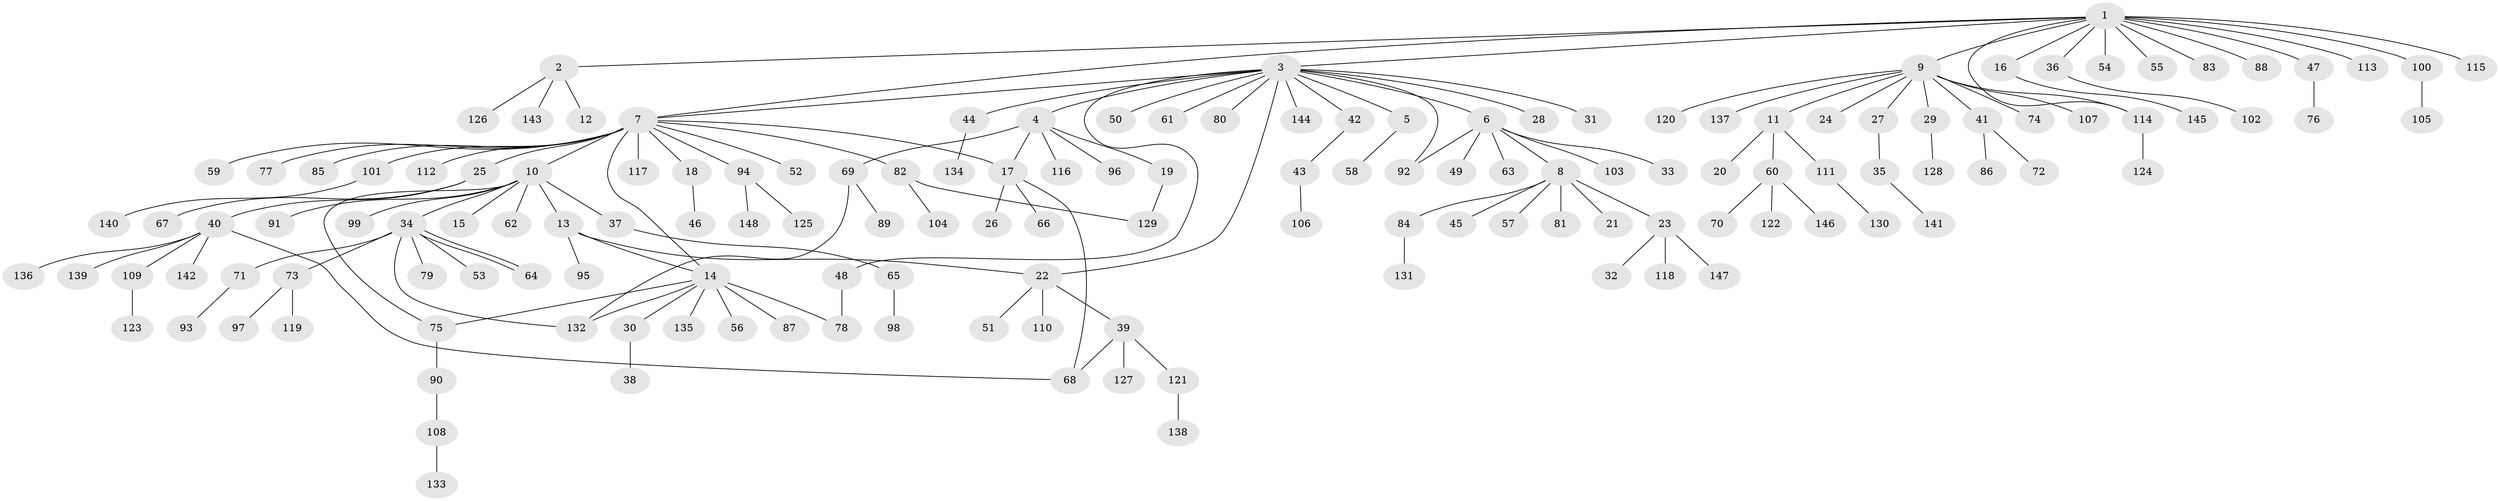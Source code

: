// coarse degree distribution, {15: 0.009708737864077669, 4: 0.038834951456310676, 16: 0.019417475728155338, 6: 0.019417475728155338, 2: 0.14563106796116504, 7: 0.009708737864077669, 11: 0.009708737864077669, 9: 0.019417475728155338, 1: 0.6796116504854369, 5: 0.019417475728155338, 3: 0.02912621359223301}
// Generated by graph-tools (version 1.1) at 2025/18/03/04/25 18:18:04]
// undirected, 148 vertices, 161 edges
graph export_dot {
graph [start="1"]
  node [color=gray90,style=filled];
  1;
  2;
  3;
  4;
  5;
  6;
  7;
  8;
  9;
  10;
  11;
  12;
  13;
  14;
  15;
  16;
  17;
  18;
  19;
  20;
  21;
  22;
  23;
  24;
  25;
  26;
  27;
  28;
  29;
  30;
  31;
  32;
  33;
  34;
  35;
  36;
  37;
  38;
  39;
  40;
  41;
  42;
  43;
  44;
  45;
  46;
  47;
  48;
  49;
  50;
  51;
  52;
  53;
  54;
  55;
  56;
  57;
  58;
  59;
  60;
  61;
  62;
  63;
  64;
  65;
  66;
  67;
  68;
  69;
  70;
  71;
  72;
  73;
  74;
  75;
  76;
  77;
  78;
  79;
  80;
  81;
  82;
  83;
  84;
  85;
  86;
  87;
  88;
  89;
  90;
  91;
  92;
  93;
  94;
  95;
  96;
  97;
  98;
  99;
  100;
  101;
  102;
  103;
  104;
  105;
  106;
  107;
  108;
  109;
  110;
  111;
  112;
  113;
  114;
  115;
  116;
  117;
  118;
  119;
  120;
  121;
  122;
  123;
  124;
  125;
  126;
  127;
  128;
  129;
  130;
  131;
  132;
  133;
  134;
  135;
  136;
  137;
  138;
  139;
  140;
  141;
  142;
  143;
  144;
  145;
  146;
  147;
  148;
  1 -- 2;
  1 -- 3;
  1 -- 7;
  1 -- 9;
  1 -- 16;
  1 -- 36;
  1 -- 47;
  1 -- 54;
  1 -- 55;
  1 -- 83;
  1 -- 88;
  1 -- 100;
  1 -- 113;
  1 -- 114;
  1 -- 115;
  2 -- 12;
  2 -- 126;
  2 -- 143;
  3 -- 4;
  3 -- 5;
  3 -- 6;
  3 -- 7;
  3 -- 22;
  3 -- 28;
  3 -- 31;
  3 -- 42;
  3 -- 44;
  3 -- 48;
  3 -- 50;
  3 -- 61;
  3 -- 80;
  3 -- 92;
  3 -- 144;
  4 -- 17;
  4 -- 19;
  4 -- 69;
  4 -- 96;
  4 -- 116;
  5 -- 58;
  6 -- 8;
  6 -- 33;
  6 -- 49;
  6 -- 63;
  6 -- 92;
  6 -- 103;
  7 -- 10;
  7 -- 14;
  7 -- 17;
  7 -- 18;
  7 -- 25;
  7 -- 52;
  7 -- 59;
  7 -- 77;
  7 -- 82;
  7 -- 85;
  7 -- 94;
  7 -- 101;
  7 -- 112;
  7 -- 117;
  8 -- 21;
  8 -- 23;
  8 -- 45;
  8 -- 57;
  8 -- 81;
  8 -- 84;
  9 -- 11;
  9 -- 24;
  9 -- 27;
  9 -- 29;
  9 -- 41;
  9 -- 74;
  9 -- 107;
  9 -- 114;
  9 -- 120;
  9 -- 137;
  10 -- 13;
  10 -- 15;
  10 -- 34;
  10 -- 37;
  10 -- 62;
  10 -- 75;
  10 -- 91;
  10 -- 99;
  11 -- 20;
  11 -- 60;
  11 -- 111;
  13 -- 14;
  13 -- 22;
  13 -- 95;
  14 -- 30;
  14 -- 56;
  14 -- 75;
  14 -- 78;
  14 -- 87;
  14 -- 132;
  14 -- 135;
  16 -- 145;
  17 -- 26;
  17 -- 66;
  17 -- 68;
  18 -- 46;
  19 -- 129;
  22 -- 39;
  22 -- 51;
  22 -- 110;
  23 -- 32;
  23 -- 118;
  23 -- 147;
  25 -- 40;
  25 -- 67;
  27 -- 35;
  29 -- 128;
  30 -- 38;
  34 -- 53;
  34 -- 64;
  34 -- 64;
  34 -- 71;
  34 -- 73;
  34 -- 79;
  34 -- 132;
  35 -- 141;
  36 -- 102;
  37 -- 65;
  39 -- 68;
  39 -- 121;
  39 -- 127;
  40 -- 68;
  40 -- 109;
  40 -- 136;
  40 -- 139;
  40 -- 142;
  41 -- 72;
  41 -- 86;
  42 -- 43;
  43 -- 106;
  44 -- 134;
  47 -- 76;
  48 -- 78;
  60 -- 70;
  60 -- 122;
  60 -- 146;
  65 -- 98;
  69 -- 89;
  69 -- 132;
  71 -- 93;
  73 -- 97;
  73 -- 119;
  75 -- 90;
  82 -- 104;
  82 -- 129;
  84 -- 131;
  90 -- 108;
  94 -- 125;
  94 -- 148;
  100 -- 105;
  101 -- 140;
  108 -- 133;
  109 -- 123;
  111 -- 130;
  114 -- 124;
  121 -- 138;
}
